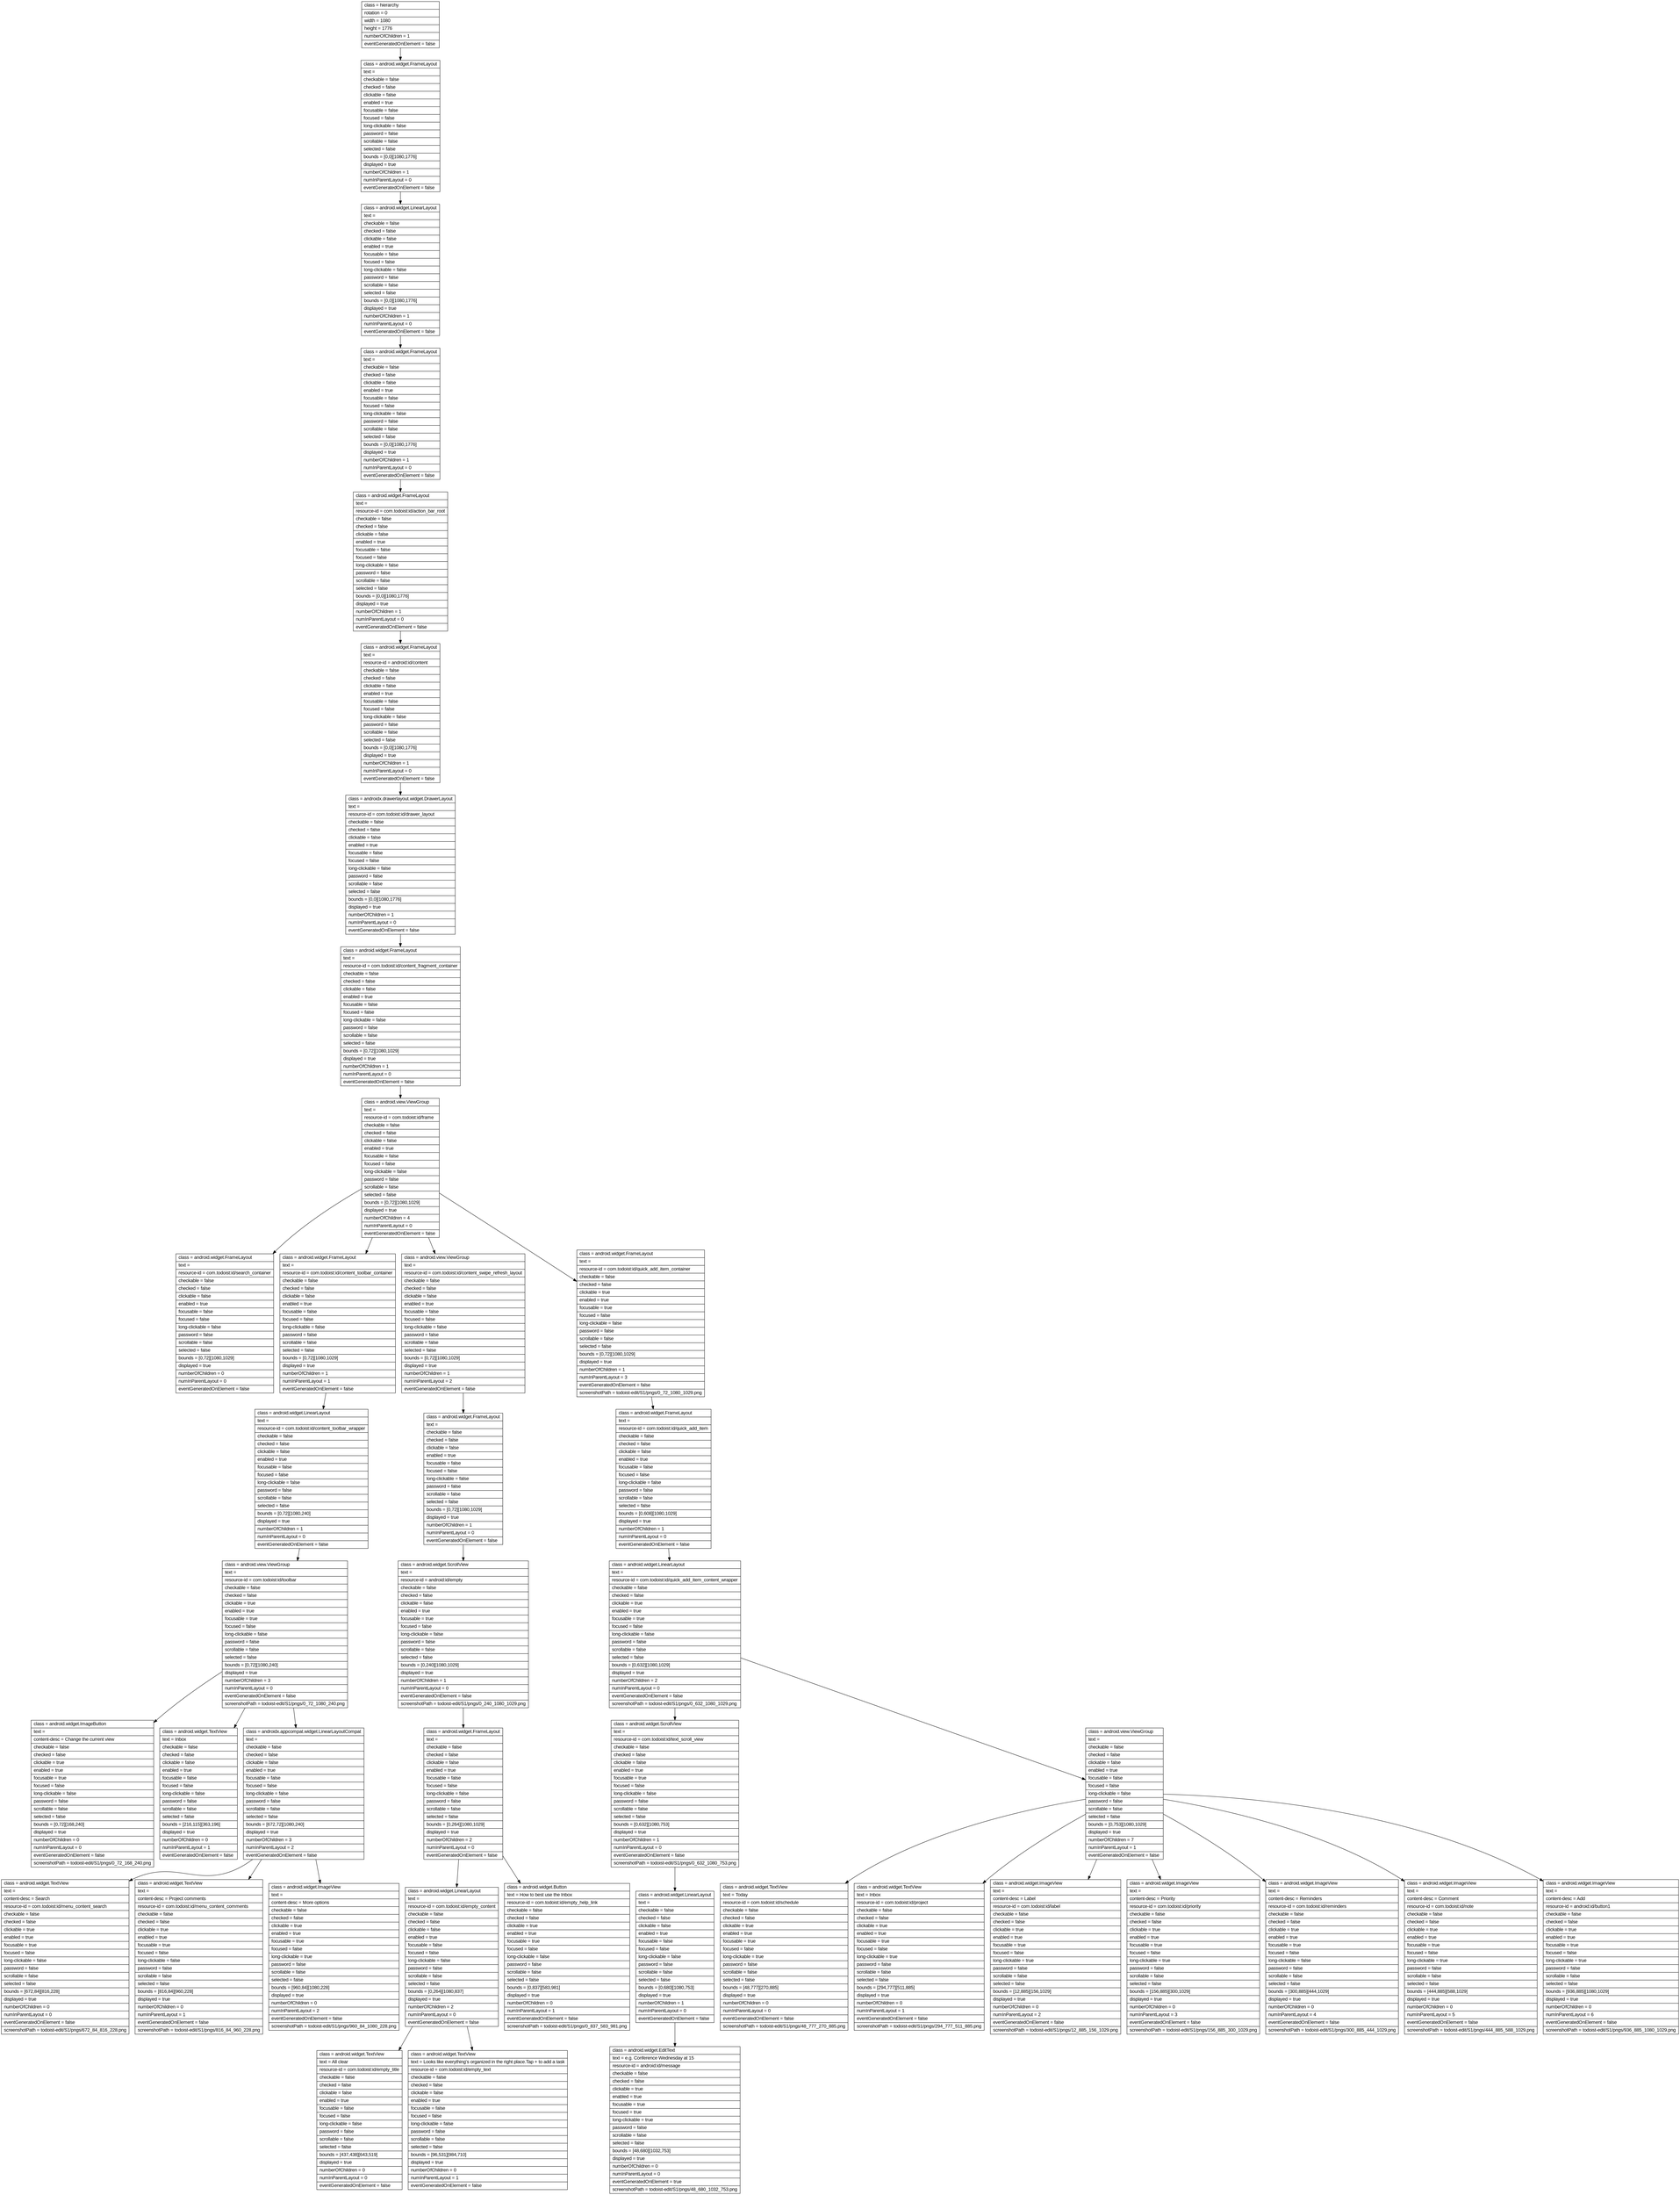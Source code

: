 digraph Layout {

	node [shape=record fontname=Arial];

	0	[label="{class = hierarchy\l|rotation = 0\l|width = 1080\l|height = 1776\l|numberOfChildren = 1\l|eventGeneratedOnElement = false \l}"]
	1	[label="{class = android.widget.FrameLayout\l|text = \l|checkable = false\l|checked = false\l|clickable = false\l|enabled = true\l|focusable = false\l|focused = false\l|long-clickable = false\l|password = false\l|scrollable = false\l|selected = false\l|bounds = [0,0][1080,1776]\l|displayed = true\l|numberOfChildren = 1\l|numInParentLayout = 0\l|eventGeneratedOnElement = false \l}"]
	2	[label="{class = android.widget.LinearLayout\l|text = \l|checkable = false\l|checked = false\l|clickable = false\l|enabled = true\l|focusable = false\l|focused = false\l|long-clickable = false\l|password = false\l|scrollable = false\l|selected = false\l|bounds = [0,0][1080,1776]\l|displayed = true\l|numberOfChildren = 1\l|numInParentLayout = 0\l|eventGeneratedOnElement = false \l}"]
	3	[label="{class = android.widget.FrameLayout\l|text = \l|checkable = false\l|checked = false\l|clickable = false\l|enabled = true\l|focusable = false\l|focused = false\l|long-clickable = false\l|password = false\l|scrollable = false\l|selected = false\l|bounds = [0,0][1080,1776]\l|displayed = true\l|numberOfChildren = 1\l|numInParentLayout = 0\l|eventGeneratedOnElement = false \l}"]
	4	[label="{class = android.widget.FrameLayout\l|text = \l|resource-id = com.todoist:id/action_bar_root\l|checkable = false\l|checked = false\l|clickable = false\l|enabled = true\l|focusable = false\l|focused = false\l|long-clickable = false\l|password = false\l|scrollable = false\l|selected = false\l|bounds = [0,0][1080,1776]\l|displayed = true\l|numberOfChildren = 1\l|numInParentLayout = 0\l|eventGeneratedOnElement = false \l}"]
	5	[label="{class = android.widget.FrameLayout\l|text = \l|resource-id = android:id/content\l|checkable = false\l|checked = false\l|clickable = false\l|enabled = true\l|focusable = false\l|focused = false\l|long-clickable = false\l|password = false\l|scrollable = false\l|selected = false\l|bounds = [0,0][1080,1776]\l|displayed = true\l|numberOfChildren = 1\l|numInParentLayout = 0\l|eventGeneratedOnElement = false \l}"]
	6	[label="{class = androidx.drawerlayout.widget.DrawerLayout\l|text = \l|resource-id = com.todoist:id/drawer_layout\l|checkable = false\l|checked = false\l|clickable = false\l|enabled = true\l|focusable = false\l|focused = false\l|long-clickable = false\l|password = false\l|scrollable = false\l|selected = false\l|bounds = [0,0][1080,1776]\l|displayed = true\l|numberOfChildren = 1\l|numInParentLayout = 0\l|eventGeneratedOnElement = false \l}"]
	7	[label="{class = android.widget.FrameLayout\l|text = \l|resource-id = com.todoist:id/content_fragment_container\l|checkable = false\l|checked = false\l|clickable = false\l|enabled = true\l|focusable = false\l|focused = false\l|long-clickable = false\l|password = false\l|scrollable = false\l|selected = false\l|bounds = [0,72][1080,1029]\l|displayed = true\l|numberOfChildren = 1\l|numInParentLayout = 0\l|eventGeneratedOnElement = false \l}"]
	8	[label="{class = android.view.ViewGroup\l|text = \l|resource-id = com.todoist:id/frame\l|checkable = false\l|checked = false\l|clickable = false\l|enabled = true\l|focusable = false\l|focused = false\l|long-clickable = false\l|password = false\l|scrollable = false\l|selected = false\l|bounds = [0,72][1080,1029]\l|displayed = true\l|numberOfChildren = 4\l|numInParentLayout = 0\l|eventGeneratedOnElement = false \l}"]
	9	[label="{class = android.widget.FrameLayout\l|text = \l|resource-id = com.todoist:id/search_container\l|checkable = false\l|checked = false\l|clickable = false\l|enabled = true\l|focusable = false\l|focused = false\l|long-clickable = false\l|password = false\l|scrollable = false\l|selected = false\l|bounds = [0,72][1080,1029]\l|displayed = true\l|numberOfChildren = 0\l|numInParentLayout = 0\l|eventGeneratedOnElement = false \l}"]
	10	[label="{class = android.widget.FrameLayout\l|text = \l|resource-id = com.todoist:id/content_toolbar_container\l|checkable = false\l|checked = false\l|clickable = false\l|enabled = true\l|focusable = false\l|focused = false\l|long-clickable = false\l|password = false\l|scrollable = false\l|selected = false\l|bounds = [0,72][1080,1029]\l|displayed = true\l|numberOfChildren = 1\l|numInParentLayout = 1\l|eventGeneratedOnElement = false \l}"]
	11	[label="{class = android.view.ViewGroup\l|text = \l|resource-id = com.todoist:id/content_swipe_refresh_layout\l|checkable = false\l|checked = false\l|clickable = false\l|enabled = true\l|focusable = false\l|focused = false\l|long-clickable = false\l|password = false\l|scrollable = false\l|selected = false\l|bounds = [0,72][1080,1029]\l|displayed = true\l|numberOfChildren = 1\l|numInParentLayout = 2\l|eventGeneratedOnElement = false \l}"]
	12	[label="{class = android.widget.FrameLayout\l|text = \l|resource-id = com.todoist:id/quick_add_item_container\l|checkable = false\l|checked = false\l|clickable = true\l|enabled = true\l|focusable = true\l|focused = false\l|long-clickable = false\l|password = false\l|scrollable = false\l|selected = false\l|bounds = [0,72][1080,1029]\l|displayed = true\l|numberOfChildren = 1\l|numInParentLayout = 3\l|eventGeneratedOnElement = false \l|screenshotPath = todoist-edit/S1/pngs/0_72_1080_1029.png\l}"]
	13	[label="{class = android.widget.LinearLayout\l|text = \l|resource-id = com.todoist:id/content_toolbar_wrapper\l|checkable = false\l|checked = false\l|clickable = false\l|enabled = true\l|focusable = false\l|focused = false\l|long-clickable = false\l|password = false\l|scrollable = false\l|selected = false\l|bounds = [0,72][1080,240]\l|displayed = true\l|numberOfChildren = 1\l|numInParentLayout = 0\l|eventGeneratedOnElement = false \l}"]
	14	[label="{class = android.widget.FrameLayout\l|text = \l|checkable = false\l|checked = false\l|clickable = false\l|enabled = true\l|focusable = false\l|focused = false\l|long-clickable = false\l|password = false\l|scrollable = false\l|selected = false\l|bounds = [0,72][1080,1029]\l|displayed = true\l|numberOfChildren = 1\l|numInParentLayout = 0\l|eventGeneratedOnElement = false \l}"]
	15	[label="{class = android.widget.FrameLayout\l|text = \l|resource-id = com.todoist:id/quick_add_item\l|checkable = false\l|checked = false\l|clickable = false\l|enabled = true\l|focusable = false\l|focused = false\l|long-clickable = false\l|password = false\l|scrollable = false\l|selected = false\l|bounds = [0,608][1080,1029]\l|displayed = true\l|numberOfChildren = 1\l|numInParentLayout = 0\l|eventGeneratedOnElement = false \l}"]
	16	[label="{class = android.view.ViewGroup\l|text = \l|resource-id = com.todoist:id/toolbar\l|checkable = false\l|checked = false\l|clickable = true\l|enabled = true\l|focusable = true\l|focused = false\l|long-clickable = false\l|password = false\l|scrollable = false\l|selected = false\l|bounds = [0,72][1080,240]\l|displayed = true\l|numberOfChildren = 3\l|numInParentLayout = 0\l|eventGeneratedOnElement = false \l|screenshotPath = todoist-edit/S1/pngs/0_72_1080_240.png\l}"]
	17	[label="{class = android.widget.ScrollView\l|text = \l|resource-id = android:id/empty\l|checkable = false\l|checked = false\l|clickable = false\l|enabled = true\l|focusable = true\l|focused = false\l|long-clickable = false\l|password = false\l|scrollable = false\l|selected = false\l|bounds = [0,240][1080,1029]\l|displayed = true\l|numberOfChildren = 1\l|numInParentLayout = 0\l|eventGeneratedOnElement = false \l|screenshotPath = todoist-edit/S1/pngs/0_240_1080_1029.png\l}"]
	18	[label="{class = android.widget.LinearLayout\l|text = \l|resource-id = com.todoist:id/quick_add_item_content_wrapper\l|checkable = false\l|checked = false\l|clickable = true\l|enabled = true\l|focusable = true\l|focused = false\l|long-clickable = false\l|password = false\l|scrollable = false\l|selected = false\l|bounds = [0,632][1080,1029]\l|displayed = true\l|numberOfChildren = 2\l|numInParentLayout = 0\l|eventGeneratedOnElement = false \l|screenshotPath = todoist-edit/S1/pngs/0_632_1080_1029.png\l}"]
	19	[label="{class = android.widget.ImageButton\l|text = \l|content-desc = Change the current view\l|checkable = false\l|checked = false\l|clickable = true\l|enabled = true\l|focusable = true\l|focused = false\l|long-clickable = false\l|password = false\l|scrollable = false\l|selected = false\l|bounds = [0,72][168,240]\l|displayed = true\l|numberOfChildren = 0\l|numInParentLayout = 0\l|eventGeneratedOnElement = false \l|screenshotPath = todoist-edit/S1/pngs/0_72_168_240.png\l}"]
	20	[label="{class = android.widget.TextView\l|text = Inbox\l|checkable = false\l|checked = false\l|clickable = false\l|enabled = true\l|focusable = false\l|focused = false\l|long-clickable = false\l|password = false\l|scrollable = false\l|selected = false\l|bounds = [216,115][363,196]\l|displayed = true\l|numberOfChildren = 0\l|numInParentLayout = 1\l|eventGeneratedOnElement = false \l}"]
	21	[label="{class = androidx.appcompat.widget.LinearLayoutCompat\l|text = \l|checkable = false\l|checked = false\l|clickable = false\l|enabled = true\l|focusable = false\l|focused = false\l|long-clickable = false\l|password = false\l|scrollable = false\l|selected = false\l|bounds = [672,72][1080,240]\l|displayed = true\l|numberOfChildren = 3\l|numInParentLayout = 2\l|eventGeneratedOnElement = false \l}"]
	22	[label="{class = android.widget.FrameLayout\l|text = \l|checkable = false\l|checked = false\l|clickable = false\l|enabled = true\l|focusable = false\l|focused = false\l|long-clickable = false\l|password = false\l|scrollable = false\l|selected = false\l|bounds = [0,264][1080,1029]\l|displayed = true\l|numberOfChildren = 2\l|numInParentLayout = 0\l|eventGeneratedOnElement = false \l}"]
	23	[label="{class = android.widget.ScrollView\l|text = \l|resource-id = com.todoist:id/text_scroll_view\l|checkable = false\l|checked = false\l|clickable = false\l|enabled = true\l|focusable = true\l|focused = false\l|long-clickable = false\l|password = false\l|scrollable = false\l|selected = false\l|bounds = [0,632][1080,753]\l|displayed = true\l|numberOfChildren = 1\l|numInParentLayout = 0\l|eventGeneratedOnElement = false \l|screenshotPath = todoist-edit/S1/pngs/0_632_1080_753.png\l}"]
	24	[label="{class = android.view.ViewGroup\l|text = \l|checkable = false\l|checked = false\l|clickable = false\l|enabled = true\l|focusable = false\l|focused = false\l|long-clickable = false\l|password = false\l|scrollable = false\l|selected = false\l|bounds = [0,753][1080,1029]\l|displayed = true\l|numberOfChildren = 7\l|numInParentLayout = 1\l|eventGeneratedOnElement = false \l}"]
	25	[label="{class = android.widget.TextView\l|text = \l|content-desc = Search\l|resource-id = com.todoist:id/menu_content_search\l|checkable = false\l|checked = false\l|clickable = true\l|enabled = true\l|focusable = true\l|focused = false\l|long-clickable = false\l|password = false\l|scrollable = false\l|selected = false\l|bounds = [672,84][816,228]\l|displayed = true\l|numberOfChildren = 0\l|numInParentLayout = 0\l|eventGeneratedOnElement = false \l|screenshotPath = todoist-edit/S1/pngs/672_84_816_228.png\l}"]
	26	[label="{class = android.widget.TextView\l|text = \l|content-desc = Project comments\l|resource-id = com.todoist:id/menu_content_comments\l|checkable = false\l|checked = false\l|clickable = true\l|enabled = true\l|focusable = true\l|focused = false\l|long-clickable = false\l|password = false\l|scrollable = false\l|selected = false\l|bounds = [816,84][960,228]\l|displayed = true\l|numberOfChildren = 0\l|numInParentLayout = 1\l|eventGeneratedOnElement = false \l|screenshotPath = todoist-edit/S1/pngs/816_84_960_228.png\l}"]
	27	[label="{class = android.widget.ImageView\l|text = \l|content-desc = More options\l|checkable = false\l|checked = false\l|clickable = true\l|enabled = true\l|focusable = true\l|focused = false\l|long-clickable = true\l|password = false\l|scrollable = false\l|selected = false\l|bounds = [960,84][1080,228]\l|displayed = true\l|numberOfChildren = 0\l|numInParentLayout = 2\l|eventGeneratedOnElement = false \l|screenshotPath = todoist-edit/S1/pngs/960_84_1080_228.png\l}"]
	28	[label="{class = android.widget.LinearLayout\l|text = \l|resource-id = com.todoist:id/empty_content\l|checkable = false\l|checked = false\l|clickable = false\l|enabled = true\l|focusable = false\l|focused = false\l|long-clickable = false\l|password = false\l|scrollable = false\l|selected = false\l|bounds = [0,264][1080,837]\l|displayed = true\l|numberOfChildren = 2\l|numInParentLayout = 0\l|eventGeneratedOnElement = false \l}"]
	29	[label="{class = android.widget.Button\l|text = How to best use the Inbox\l|resource-id = com.todoist:id/empty_help_link\l|checkable = false\l|checked = false\l|clickable = true\l|enabled = true\l|focusable = true\l|focused = false\l|long-clickable = false\l|password = false\l|scrollable = false\l|selected = false\l|bounds = [0,837][583,981]\l|displayed = true\l|numberOfChildren = 0\l|numInParentLayout = 1\l|eventGeneratedOnElement = false \l|screenshotPath = todoist-edit/S1/pngs/0_837_583_981.png\l}"]
	30	[label="{class = android.widget.LinearLayout\l|text = \l|checkable = false\l|checked = false\l|clickable = false\l|enabled = true\l|focusable = false\l|focused = false\l|long-clickable = false\l|password = false\l|scrollable = false\l|selected = false\l|bounds = [0,680][1080,753]\l|displayed = true\l|numberOfChildren = 1\l|numInParentLayout = 0\l|eventGeneratedOnElement = false \l}"]
	31	[label="{class = android.widget.TextView\l|text = Today\l|resource-id = com.todoist:id/schedule\l|checkable = false\l|checked = false\l|clickable = true\l|enabled = true\l|focusable = true\l|focused = false\l|long-clickable = true\l|password = false\l|scrollable = false\l|selected = false\l|bounds = [48,777][270,885]\l|displayed = true\l|numberOfChildren = 0\l|numInParentLayout = 0\l|eventGeneratedOnElement = false \l|screenshotPath = todoist-edit/S1/pngs/48_777_270_885.png\l}"]
	32	[label="{class = android.widget.TextView\l|text = Inbox\l|resource-id = com.todoist:id/project\l|checkable = false\l|checked = false\l|clickable = true\l|enabled = true\l|focusable = true\l|focused = false\l|long-clickable = true\l|password = false\l|scrollable = false\l|selected = false\l|bounds = [294,777][511,885]\l|displayed = true\l|numberOfChildren = 0\l|numInParentLayout = 1\l|eventGeneratedOnElement = false \l|screenshotPath = todoist-edit/S1/pngs/294_777_511_885.png\l}"]
	33	[label="{class = android.widget.ImageView\l|text = \l|content-desc = Label\l|resource-id = com.todoist:id/label\l|checkable = false\l|checked = false\l|clickable = true\l|enabled = true\l|focusable = true\l|focused = false\l|long-clickable = true\l|password = false\l|scrollable = false\l|selected = false\l|bounds = [12,885][156,1029]\l|displayed = true\l|numberOfChildren = 0\l|numInParentLayout = 2\l|eventGeneratedOnElement = false \l|screenshotPath = todoist-edit/S1/pngs/12_885_156_1029.png\l}"]
	34	[label="{class = android.widget.ImageView\l|text = \l|content-desc = Priority\l|resource-id = com.todoist:id/priority\l|checkable = false\l|checked = false\l|clickable = true\l|enabled = true\l|focusable = true\l|focused = false\l|long-clickable = true\l|password = false\l|scrollable = false\l|selected = false\l|bounds = [156,885][300,1029]\l|displayed = true\l|numberOfChildren = 0\l|numInParentLayout = 3\l|eventGeneratedOnElement = false \l|screenshotPath = todoist-edit/S1/pngs/156_885_300_1029.png\l}"]
	35	[label="{class = android.widget.ImageView\l|text = \l|content-desc = Reminders\l|resource-id = com.todoist:id/reminders\l|checkable = false\l|checked = false\l|clickable = true\l|enabled = true\l|focusable = true\l|focused = false\l|long-clickable = false\l|password = false\l|scrollable = false\l|selected = false\l|bounds = [300,885][444,1029]\l|displayed = true\l|numberOfChildren = 0\l|numInParentLayout = 4\l|eventGeneratedOnElement = false \l|screenshotPath = todoist-edit/S1/pngs/300_885_444_1029.png\l}"]
	36	[label="{class = android.widget.ImageView\l|text = \l|content-desc = Comment\l|resource-id = com.todoist:id/note\l|checkable = false\l|checked = false\l|clickable = true\l|enabled = true\l|focusable = true\l|focused = false\l|long-clickable = true\l|password = false\l|scrollable = false\l|selected = false\l|bounds = [444,885][588,1029]\l|displayed = true\l|numberOfChildren = 0\l|numInParentLayout = 5\l|eventGeneratedOnElement = false \l|screenshotPath = todoist-edit/S1/pngs/444_885_588_1029.png\l}"]
	37	[label="{class = android.widget.ImageView\l|text = \l|content-desc = Add\l|resource-id = android:id/button1\l|checkable = false\l|checked = false\l|clickable = true\l|enabled = true\l|focusable = true\l|focused = false\l|long-clickable = true\l|password = false\l|scrollable = false\l|selected = false\l|bounds = [936,885][1080,1029]\l|displayed = true\l|numberOfChildren = 0\l|numInParentLayout = 6\l|eventGeneratedOnElement = false \l|screenshotPath = todoist-edit/S1/pngs/936_885_1080_1029.png\l}"]
	38	[label="{class = android.widget.TextView\l|text = All clear\l|resource-id = com.todoist:id/empty_title\l|checkable = false\l|checked = false\l|clickable = false\l|enabled = true\l|focusable = false\l|focused = false\l|long-clickable = false\l|password = false\l|scrollable = false\l|selected = false\l|bounds = [437,438][643,519]\l|displayed = true\l|numberOfChildren = 0\l|numInParentLayout = 0\l|eventGeneratedOnElement = false \l}"]
	39	[label="{class = android.widget.TextView\l|text = Looks like everything's organized in the right place.
Tap + to add a task\l|resource-id = com.todoist:id/empty_text\l|checkable = false\l|checked = false\l|clickable = false\l|enabled = true\l|focusable = false\l|focused = false\l|long-clickable = false\l|password = false\l|scrollable = false\l|selected = false\l|bounds = [96,531][984,710]\l|displayed = true\l|numberOfChildren = 0\l|numInParentLayout = 1\l|eventGeneratedOnElement = false \l}"]
	40	[label="{class = android.widget.EditText\l|text = e.g. Conference Wednesday at 15\l|resource-id = android:id/message\l|checkable = false\l|checked = false\l|clickable = true\l|enabled = true\l|focusable = true\l|focused = true\l|long-clickable = true\l|password = false\l|scrollable = false\l|selected = false\l|bounds = [48,680][1032,753]\l|displayed = true\l|numberOfChildren = 0\l|numInParentLayout = 0\l|eventGeneratedOnElement = true \l|screenshotPath = todoist-edit/S1/pngs/48_680_1032_753.png\l}"]


	0 -> 1
	1 -> 2
	2 -> 3
	3 -> 4
	4 -> 5
	5 -> 6
	6 -> 7
	7 -> 8
	8 -> 9
	8 -> 10
	8 -> 11
	8 -> 12
	10 -> 13
	11 -> 14
	12 -> 15
	13 -> 16
	14 -> 17
	15 -> 18
	16 -> 19
	16 -> 20
	16 -> 21
	17 -> 22
	18 -> 23
	18 -> 24
	21 -> 25
	21 -> 26
	21 -> 27
	22 -> 28
	22 -> 29
	23 -> 30
	24 -> 31
	24 -> 32
	24 -> 33
	24 -> 34
	24 -> 35
	24 -> 36
	24 -> 37
	28 -> 38
	28 -> 39
	30 -> 40


}